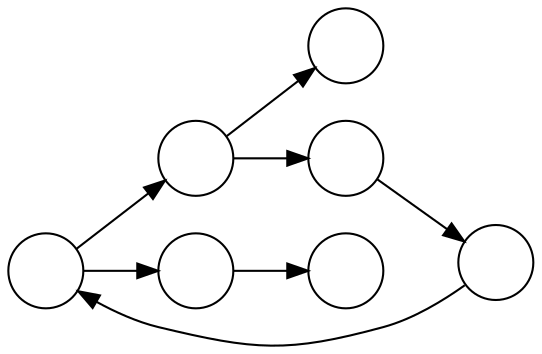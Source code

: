 strict digraph D
{
	graph [rankdir="LR"];

	0 [label="",shape="circle"];
	1 [label="",shape="circle"];
	2 [label="",shape="circle"];
	3 [label="",shape="circle"];
	4 [label="",shape="circle"];
	5 [label="",shape="circle"];
	6 [label="",shape="circle"];

	0 -> 1;
	1 -> 2;
	0 -> 3;
	6 -> 0;
	3 -> 4;
	1 -> 5;
	5 -> 6;
}